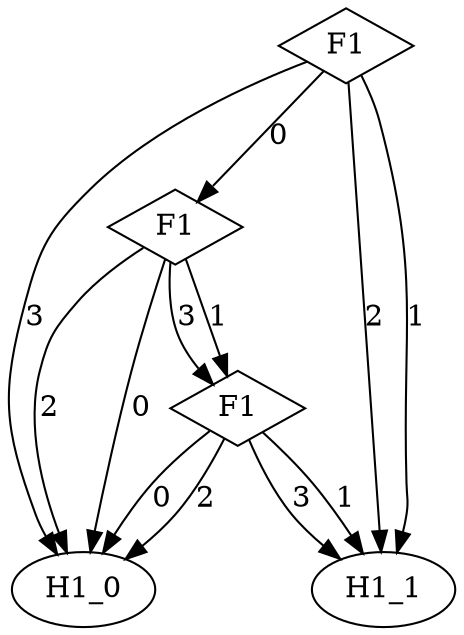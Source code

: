 digraph {
node [label=H1_1,style=""] H1_1
node [label=H1_0,style=""] H1_0
node [label=H1_1,style=""] H1_1
node [label=H1_0,style=""] H1_0
node [label=H1_0,style=""] H1_0
node [label=H1_0,style=""] H1_0
node [label=H1_0,style=""] H1_0
node [label=H1_1,style=""] H1_1
node [label=H1_1,style=""] H1_1
node [label=F1,shape="diamond",style=""] 2
node [label=F1,shape="diamond",style=""] 1
node [label=F1,shape="diamond",style=""] 0

2 -> H1_1 [label="3"]
2 -> H1_0 [label="2"]
2 -> H1_1 [label="1"]
2 -> H1_0 [label="0"]
1 -> 2 [label="3"]
1 -> H1_0 [label="2"]
1 -> 2 [label="1"]
1 -> H1_0 [label="0"]
0 -> H1_0 [label="3"]
0 -> H1_1 [label="2"]
0 -> H1_1 [label="1"]
0 -> 1 [label="0"]
}